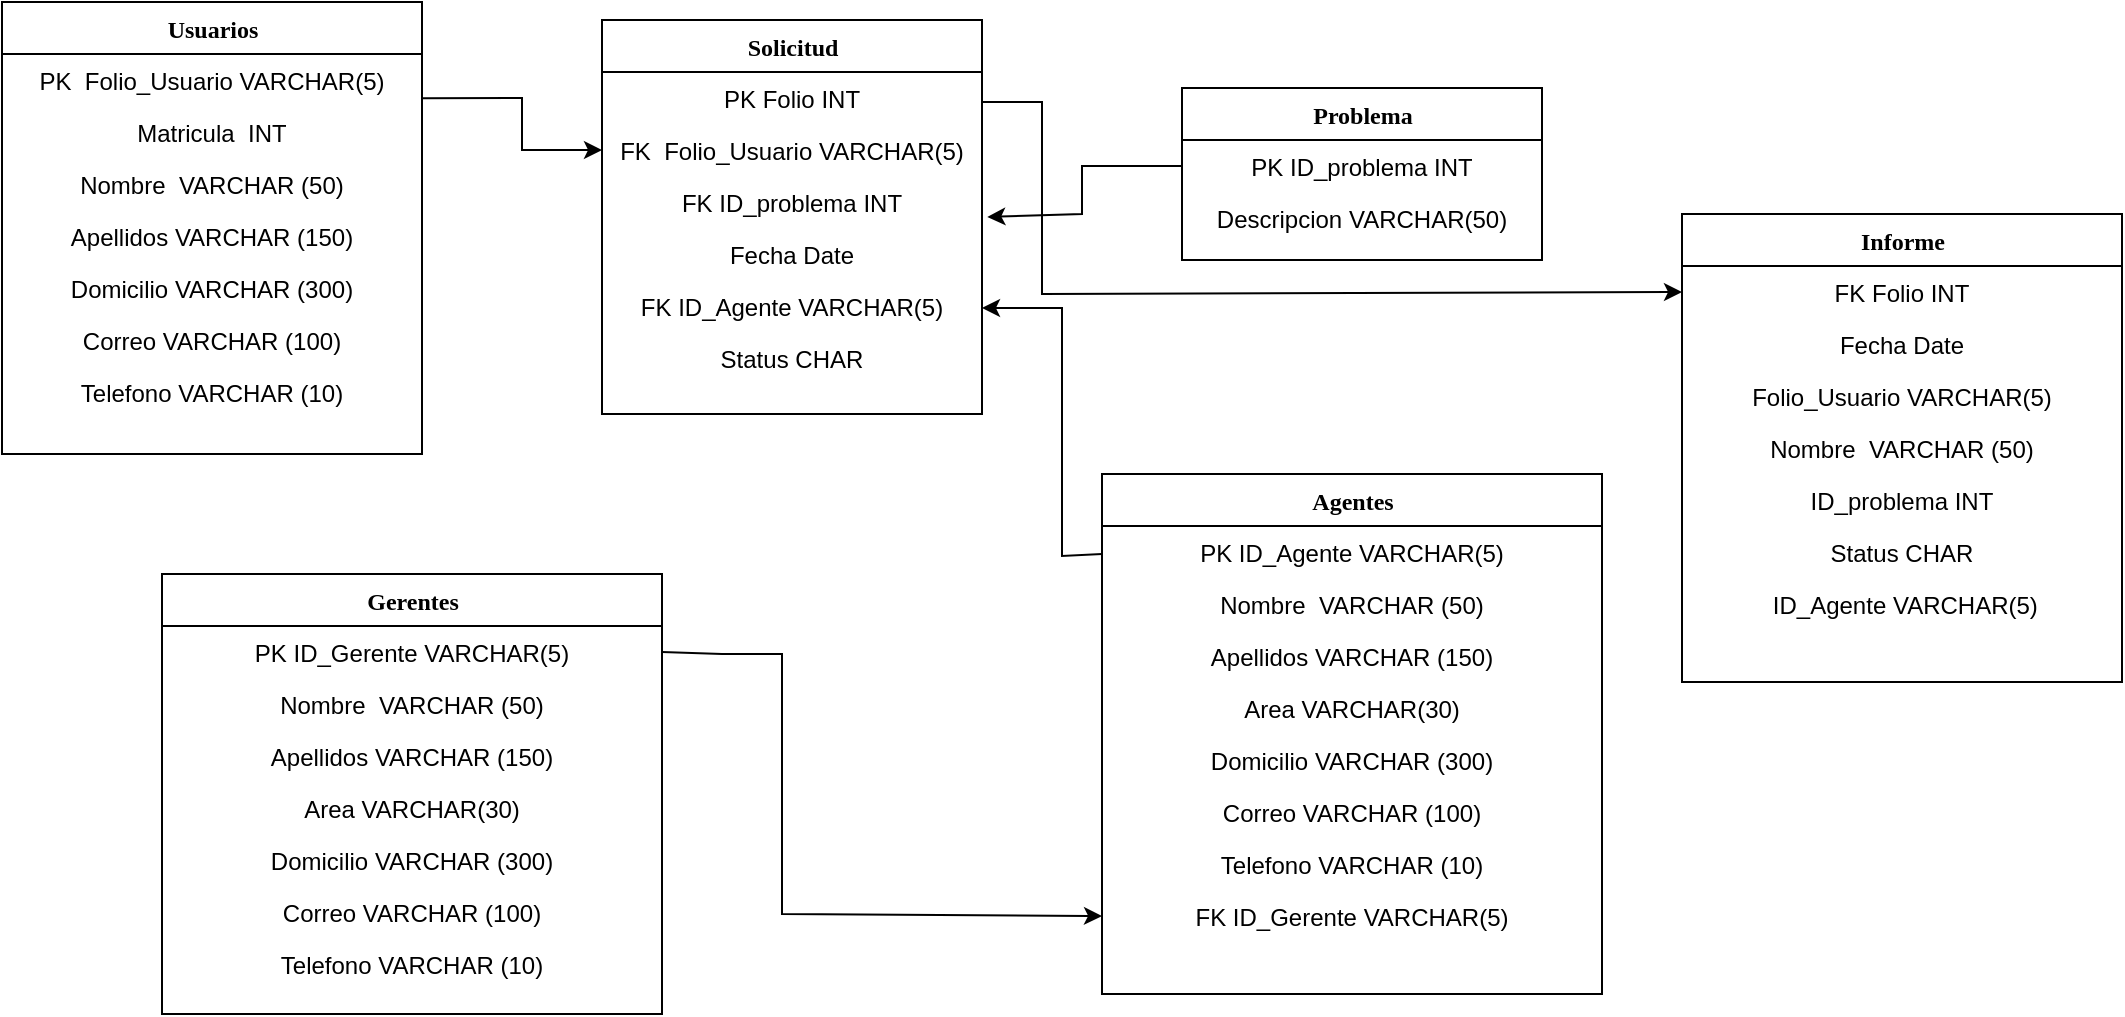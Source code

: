 <mxfile version="18.2.1" type="github">
  <diagram name="Page-1" id="9f46799a-70d6-7492-0946-bef42562c5a5">
    <mxGraphModel dx="1020" dy="519" grid="1" gridSize="10" guides="1" tooltips="1" connect="1" arrows="1" fold="1" page="1" pageScale="1" pageWidth="1100" pageHeight="850" background="none" math="0" shadow="0">
      <root>
        <mxCell id="0" />
        <mxCell id="1" parent="0" />
        <mxCell id="78961159f06e98e8-17" value="Solicitud" style="swimlane;html=1;fontStyle=1;align=center;verticalAlign=top;childLayout=stackLayout;horizontal=1;startSize=26;horizontalStack=0;resizeParent=1;resizeLast=0;collapsible=1;marginBottom=0;swimlaneFillColor=#ffffff;rounded=0;shadow=0;comic=0;labelBackgroundColor=none;strokeWidth=1;fillColor=none;fontFamily=Verdana;fontSize=12" parent="1" vertex="1">
          <mxGeometry x="320" y="63" width="190" height="197" as="geometry" />
        </mxCell>
        <mxCell id="u3owoKfvK3tmXMBZnVkM-16" value="&lt;div style=&quot;&quot;&gt;PK&lt;span style=&quot;white-space: pre;&quot;&gt;	&lt;/span&gt;Folio&lt;span style=&quot;white-space: pre;&quot;&gt;	&lt;/span&gt;INT&lt;/div&gt;" style="text;html=1;strokeColor=none;fillColor=none;align=center;verticalAlign=top;spacingLeft=4;spacingRight=4;whiteSpace=wrap;overflow=hidden;rotatable=0;points=[[0,0.5],[1,0.5]];portConstraint=eastwest;" vertex="1" parent="78961159f06e98e8-17">
          <mxGeometry y="26" width="190" height="26" as="geometry" />
        </mxCell>
        <mxCell id="78961159f06e98e8-23" value="&lt;div style=&quot;&quot;&gt;&lt;span style=&quot;background-color: initial;&quot;&gt;FK &lt;span style=&quot;white-space: pre;&quot;&gt; &lt;/span&gt;Folio_Usuario&lt;/span&gt;&lt;span style=&quot;background-color: initial; white-space: pre;&quot;&gt; VARCHAR(5)&lt;/span&gt;&lt;/div&gt;" style="text;html=1;strokeColor=none;fillColor=none;align=center;verticalAlign=top;spacingLeft=4;spacingRight=4;whiteSpace=wrap;overflow=hidden;rotatable=0;points=[[0,0.5],[1,0.5]];portConstraint=eastwest;" parent="78961159f06e98e8-17" vertex="1">
          <mxGeometry y="52" width="190" height="26" as="geometry" />
        </mxCell>
        <mxCell id="MW6UIU1s70_hb1hz5P5l-5" value="FK&lt;span style=&quot;white-space: pre;&quot;&gt; &lt;/span&gt;ID_problema&lt;span style=&quot;white-space: pre;&quot;&gt; &lt;/span&gt;INT" style="text;html=1;strokeColor=none;fillColor=none;align=center;verticalAlign=top;spacingLeft=4;spacingRight=4;whiteSpace=wrap;overflow=hidden;rotatable=0;points=[[0,0.5],[1,0.5]];portConstraint=eastwest;" parent="78961159f06e98e8-17" vertex="1">
          <mxGeometry y="78" width="190" height="26" as="geometry" />
        </mxCell>
        <mxCell id="u3owoKfvK3tmXMBZnVkM-13" value="Fecha&lt;span style=&quot;white-space: pre;&quot;&gt;	&lt;/span&gt;Date" style="text;html=1;strokeColor=none;fillColor=none;align=center;verticalAlign=top;spacingLeft=4;spacingRight=4;whiteSpace=wrap;overflow=hidden;rotatable=0;points=[[0,0.5],[1,0.5]];portConstraint=eastwest;" vertex="1" parent="78961159f06e98e8-17">
          <mxGeometry y="104" width="190" height="26" as="geometry" />
        </mxCell>
        <mxCell id="u3owoKfvK3tmXMBZnVkM-19" value="&lt;div style=&quot;&quot;&gt;&lt;span style=&quot;&quot;&gt;FK&lt;span style=&quot;white-space: pre;&quot;&gt;	&lt;/span&gt;ID_Agente&lt;span style=&quot;white-space: pre;&quot;&gt; &lt;/span&gt;VARCHAR(5)&lt;/span&gt;&lt;/div&gt;" style="text;html=1;strokeColor=none;fillColor=none;align=center;verticalAlign=top;spacingLeft=4;spacingRight=4;whiteSpace=wrap;overflow=hidden;rotatable=0;points=[[0,0.5],[1,0.5]];portConstraint=eastwest;" vertex="1" parent="78961159f06e98e8-17">
          <mxGeometry y="130" width="190" height="26" as="geometry" />
        </mxCell>
        <mxCell id="u3owoKfvK3tmXMBZnVkM-22" value="Status&lt;span style=&quot;white-space: pre;&quot;&gt;	&lt;/span&gt;CHAR" style="text;html=1;strokeColor=none;fillColor=none;align=center;verticalAlign=top;spacingLeft=4;spacingRight=4;whiteSpace=wrap;overflow=hidden;rotatable=0;points=[[0,0.5],[1,0.5]];portConstraint=eastwest;" vertex="1" parent="78961159f06e98e8-17">
          <mxGeometry y="156" width="190" height="26" as="geometry" />
        </mxCell>
        <mxCell id="78961159f06e98e8-30" value="Usuarios" style="swimlane;html=1;fontStyle=1;align=center;verticalAlign=top;childLayout=stackLayout;horizontal=1;startSize=26;horizontalStack=0;resizeParent=1;resizeLast=0;collapsible=1;marginBottom=0;swimlaneFillColor=#ffffff;rounded=0;shadow=0;comic=0;labelBackgroundColor=none;strokeWidth=1;fillColor=none;fontFamily=Verdana;fontSize=12" parent="1" vertex="1">
          <mxGeometry x="20" y="54" width="210" height="226" as="geometry" />
        </mxCell>
        <mxCell id="MW6UIU1s70_hb1hz5P5l-1" value="&lt;div style=&quot;&quot;&gt;&lt;span style=&quot;background-color: initial;&quot;&gt;PK &lt;span style=&quot;white-space: pre;&quot;&gt; &lt;/span&gt;Folio_Usuario&lt;/span&gt;&lt;span style=&quot;background-color: initial; white-space: pre;&quot;&gt; VARCHAR(5)&lt;/span&gt;&lt;/div&gt;" style="text;html=1;strokeColor=none;fillColor=none;align=center;verticalAlign=top;spacingLeft=4;spacingRight=4;whiteSpace=wrap;overflow=hidden;rotatable=0;points=[[0,0.5],[1,0.5]];portConstraint=eastwest;" parent="78961159f06e98e8-30" vertex="1">
          <mxGeometry y="26" width="210" height="26" as="geometry" />
        </mxCell>
        <mxCell id="gsKUr-7NXjaGKJpmfNqr-25" value="&lt;div style=&quot;&quot;&gt;&lt;span style=&quot;background-color: initial;&quot;&gt;Matricula&lt;span style=&quot;white-space: pre;&quot;&gt;&amp;nbsp;&lt;span style=&quot;white-space: pre;&quot;&gt; &lt;/span&gt;INT&lt;/span&gt;&lt;/span&gt;&lt;/div&gt;" style="text;html=1;strokeColor=none;fillColor=none;align=center;verticalAlign=top;spacingLeft=4;spacingRight=4;whiteSpace=wrap;overflow=hidden;rotatable=0;points=[[0,0.5],[1,0.5]];portConstraint=eastwest;" parent="78961159f06e98e8-30" vertex="1">
          <mxGeometry y="52" width="210" height="26" as="geometry" />
        </mxCell>
        <mxCell id="K94069X6ARe0IjTpD96H-12" value="Nombre&amp;nbsp; VARCHAR (50)" style="text;html=1;strokeColor=none;fillColor=none;align=center;verticalAlign=top;spacingLeft=4;spacingRight=4;whiteSpace=wrap;overflow=hidden;rotatable=0;points=[[0,0.5],[1,0.5]];portConstraint=eastwest;" parent="78961159f06e98e8-30" vertex="1">
          <mxGeometry y="78" width="210" height="26" as="geometry" />
        </mxCell>
        <mxCell id="gsKUr-7NXjaGKJpmfNqr-3" value="Apellidos VARCHAR (150)" style="text;html=1;strokeColor=none;fillColor=none;align=center;verticalAlign=top;spacingLeft=4;spacingRight=4;whiteSpace=wrap;overflow=hidden;rotatable=0;points=[[0,0.5],[1,0.5]];portConstraint=eastwest;" parent="78961159f06e98e8-30" vertex="1">
          <mxGeometry y="104" width="210" height="26" as="geometry" />
        </mxCell>
        <mxCell id="78961159f06e98e8-33" value="Domicilio&lt;span style=&quot;&quot;&gt; &lt;/span&gt;VARCHAR (300)" style="text;html=1;strokeColor=none;fillColor=none;align=center;verticalAlign=top;spacingLeft=4;spacingRight=4;whiteSpace=wrap;overflow=hidden;rotatable=0;points=[[0,0.5],[1,0.5]];portConstraint=eastwest;" parent="78961159f06e98e8-30" vertex="1">
          <mxGeometry y="130" width="210" height="26" as="geometry" />
        </mxCell>
        <mxCell id="MW6UIU1s70_hb1hz5P5l-2" value="Correo VARCHAR (100)" style="text;html=1;strokeColor=none;fillColor=none;align=center;verticalAlign=top;spacingLeft=4;spacingRight=4;whiteSpace=wrap;overflow=hidden;rotatable=0;points=[[0,0.5],[1,0.5]];portConstraint=eastwest;" parent="78961159f06e98e8-30" vertex="1">
          <mxGeometry y="156" width="210" height="26" as="geometry" />
        </mxCell>
        <mxCell id="MW6UIU1s70_hb1hz5P5l-3" value="Telefono VARCHAR (10)" style="text;html=1;strokeColor=none;fillColor=none;align=center;verticalAlign=top;spacingLeft=4;spacingRight=4;whiteSpace=wrap;overflow=hidden;rotatable=0;points=[[0,0.5],[1,0.5]];portConstraint=eastwest;" parent="78961159f06e98e8-30" vertex="1">
          <mxGeometry y="182" width="210" height="26" as="geometry" />
        </mxCell>
        <mxCell id="78961159f06e98e8-43" value="Problema" style="swimlane;html=1;fontStyle=1;align=center;verticalAlign=top;childLayout=stackLayout;horizontal=1;startSize=26;horizontalStack=0;resizeParent=1;resizeLast=0;collapsible=1;marginBottom=0;swimlaneFillColor=#ffffff;rounded=0;shadow=0;comic=0;labelBackgroundColor=none;strokeWidth=1;fillColor=none;fontFamily=Verdana;fontSize=12" parent="1" vertex="1">
          <mxGeometry x="610" y="97" width="180" height="86" as="geometry" />
        </mxCell>
        <mxCell id="78961159f06e98e8-44" value="PK&lt;span style=&quot;white-space: pre;&quot;&gt; &lt;/span&gt;ID_problema&lt;span style=&quot;white-space: pre;&quot;&gt; &lt;/span&gt;INT" style="text;html=1;strokeColor=none;fillColor=none;align=center;verticalAlign=top;spacingLeft=4;spacingRight=4;whiteSpace=wrap;overflow=hidden;rotatable=0;points=[[0,0.5],[1,0.5]];portConstraint=eastwest;" parent="78961159f06e98e8-43" vertex="1">
          <mxGeometry y="26" width="180" height="26" as="geometry" />
        </mxCell>
        <mxCell id="K94069X6ARe0IjTpD96H-6" value="&lt;div style=&quot;&quot;&gt;&lt;span style=&quot;background-color: initial;&quot;&gt;Descripcion&lt;/span&gt;&lt;span style=&quot;background-color: initial; white-space: pre;&quot;&gt; &lt;/span&gt;&lt;span style=&quot;background-color: initial;&quot;&gt;VARCHAR(50)&lt;/span&gt;&lt;/div&gt;" style="text;html=1;strokeColor=none;fillColor=none;align=center;verticalAlign=top;spacingLeft=4;spacingRight=4;whiteSpace=wrap;overflow=hidden;rotatable=0;points=[[0,0.5],[1,0.5]];portConstraint=eastwest;" parent="78961159f06e98e8-43" vertex="1">
          <mxGeometry y="52" width="180" height="26" as="geometry" />
        </mxCell>
        <mxCell id="78961159f06e98e8-56" value="Agentes" style="swimlane;html=1;fontStyle=1;align=center;verticalAlign=top;childLayout=stackLayout;horizontal=1;startSize=26;horizontalStack=0;resizeParent=1;resizeLast=0;collapsible=1;marginBottom=0;swimlaneFillColor=#ffffff;rounded=0;shadow=0;comic=0;labelBackgroundColor=none;strokeWidth=1;fillColor=none;fontFamily=Verdana;fontSize=12" parent="1" vertex="1">
          <mxGeometry x="570" y="290" width="250" height="260" as="geometry" />
        </mxCell>
        <mxCell id="gsKUr-7NXjaGKJpmfNqr-1" value="&lt;div style=&quot;&quot;&gt;PK&lt;span style=&quot;&quot;&gt; ID_Agente&lt;span style=&quot;white-space: pre;&quot;&gt; &lt;/span&gt;VARCHAR(5)&lt;/span&gt;&lt;/div&gt;" style="text;html=1;strokeColor=none;fillColor=none;align=center;verticalAlign=top;spacingLeft=4;spacingRight=4;whiteSpace=wrap;overflow=hidden;rotatable=0;points=[[0,0.5],[1,0.5]];portConstraint=eastwest;" parent="78961159f06e98e8-56" vertex="1">
          <mxGeometry y="26" width="250" height="26" as="geometry" />
        </mxCell>
        <mxCell id="MW6UIU1s70_hb1hz5P5l-9" value="Nombre&amp;nbsp; VARCHAR (50)" style="text;html=1;strokeColor=none;fillColor=none;align=center;verticalAlign=top;spacingLeft=4;spacingRight=4;whiteSpace=wrap;overflow=hidden;rotatable=0;points=[[0,0.5],[1,0.5]];portConstraint=eastwest;" parent="78961159f06e98e8-56" vertex="1">
          <mxGeometry y="52" width="250" height="26" as="geometry" />
        </mxCell>
        <mxCell id="MW6UIU1s70_hb1hz5P5l-10" value="Apellidos VARCHAR (150)" style="text;html=1;strokeColor=none;fillColor=none;align=center;verticalAlign=top;spacingLeft=4;spacingRight=4;whiteSpace=wrap;overflow=hidden;rotatable=0;points=[[0,0.5],[1,0.5]];portConstraint=eastwest;" parent="78961159f06e98e8-56" vertex="1">
          <mxGeometry y="78" width="250" height="26" as="geometry" />
        </mxCell>
        <mxCell id="gsKUr-7NXjaGKJpmfNqr-23" value="&lt;div style=&quot;&quot;&gt;&lt;span style=&quot;background-color: initial;&quot;&gt;Area&amp;nbsp;&lt;/span&gt;&lt;span style=&quot;background-color: initial; white-space: pre;&quot;&gt;VARCHAR(30)&lt;/span&gt;&lt;/div&gt;" style="text;html=1;strokeColor=none;fillColor=none;align=center;verticalAlign=top;spacingLeft=4;spacingRight=4;whiteSpace=wrap;overflow=hidden;rotatable=0;points=[[0,0.5],[1,0.5]];portConstraint=eastwest;" parent="78961159f06e98e8-56" vertex="1">
          <mxGeometry y="104" width="250" height="26" as="geometry" />
        </mxCell>
        <mxCell id="MW6UIU1s70_hb1hz5P5l-11" value="Domicilio&lt;span style=&quot;&quot;&gt; &lt;/span&gt;VARCHAR (300)" style="text;html=1;strokeColor=none;fillColor=none;align=center;verticalAlign=top;spacingLeft=4;spacingRight=4;whiteSpace=wrap;overflow=hidden;rotatable=0;points=[[0,0.5],[1,0.5]];portConstraint=eastwest;" parent="78961159f06e98e8-56" vertex="1">
          <mxGeometry y="130" width="250" height="26" as="geometry" />
        </mxCell>
        <mxCell id="MW6UIU1s70_hb1hz5P5l-12" value="Correo VARCHAR (100)" style="text;html=1;strokeColor=none;fillColor=none;align=center;verticalAlign=top;spacingLeft=4;spacingRight=4;whiteSpace=wrap;overflow=hidden;rotatable=0;points=[[0,0.5],[1,0.5]];portConstraint=eastwest;" parent="78961159f06e98e8-56" vertex="1">
          <mxGeometry y="156" width="250" height="26" as="geometry" />
        </mxCell>
        <mxCell id="MW6UIU1s70_hb1hz5P5l-13" value="Telefono VARCHAR (10)" style="text;html=1;strokeColor=none;fillColor=none;align=center;verticalAlign=top;spacingLeft=4;spacingRight=4;whiteSpace=wrap;overflow=hidden;rotatable=0;points=[[0,0.5],[1,0.5]];portConstraint=eastwest;" parent="78961159f06e98e8-56" vertex="1">
          <mxGeometry y="182" width="250" height="26" as="geometry" />
        </mxCell>
        <mxCell id="K94069X6ARe0IjTpD96H-11" value="FK&lt;span style=&quot;&quot;&gt; &lt;/span&gt;ID_Gerente&lt;span style=&quot;&quot;&gt; &lt;/span&gt;VARCHAR(5)" style="text;html=1;strokeColor=none;fillColor=none;align=center;verticalAlign=top;spacingLeft=4;spacingRight=4;whiteSpace=wrap;overflow=hidden;rotatable=0;points=[[0,0.5],[1,0.5]];portConstraint=eastwest;" parent="78961159f06e98e8-56" vertex="1">
          <mxGeometry y="208" width="250" height="26" as="geometry" />
        </mxCell>
        <mxCell id="-0gBYxAiiuX7f4nxkeiU-1" value="Informe" style="swimlane;html=1;fontStyle=1;align=center;verticalAlign=top;childLayout=stackLayout;horizontal=1;startSize=26;horizontalStack=0;resizeParent=1;resizeLast=0;collapsible=1;marginBottom=0;swimlaneFillColor=#ffffff;rounded=0;shadow=0;comic=0;labelBackgroundColor=none;strokeWidth=1;fillColor=none;fontFamily=Verdana;fontSize=12" parent="1" vertex="1">
          <mxGeometry x="860" y="160" width="220" height="234" as="geometry" />
        </mxCell>
        <mxCell id="u3owoKfvK3tmXMBZnVkM-23" value="&lt;div style=&quot;&quot;&gt;FK&lt;span style=&quot;white-space: pre;&quot;&gt;	&lt;/span&gt;Folio&lt;span style=&quot;white-space: pre;&quot;&gt;	&lt;/span&gt;INT&lt;/div&gt;" style="text;html=1;strokeColor=none;fillColor=none;align=center;verticalAlign=top;spacingLeft=4;spacingRight=4;whiteSpace=wrap;overflow=hidden;rotatable=0;points=[[0,0.5],[1,0.5]];portConstraint=eastwest;" vertex="1" parent="-0gBYxAiiuX7f4nxkeiU-1">
          <mxGeometry y="26" width="220" height="26" as="geometry" />
        </mxCell>
        <mxCell id="u3owoKfvK3tmXMBZnVkM-29" value="Fecha&lt;span style=&quot;white-space: pre;&quot;&gt;	&lt;/span&gt;Date" style="text;html=1;strokeColor=none;fillColor=none;align=center;verticalAlign=top;spacingLeft=4;spacingRight=4;whiteSpace=wrap;overflow=hidden;rotatable=0;points=[[0,0.5],[1,0.5]];portConstraint=eastwest;" vertex="1" parent="-0gBYxAiiuX7f4nxkeiU-1">
          <mxGeometry y="52" width="220" height="26" as="geometry" />
        </mxCell>
        <mxCell id="u3owoKfvK3tmXMBZnVkM-24" value="&lt;div style=&quot;&quot;&gt;&lt;span style=&quot;background-color: initial;&quot;&gt;Folio_Usuario&lt;/span&gt;&lt;span style=&quot;background-color: initial; white-space: pre;&quot;&gt; VARCHAR(5)&lt;/span&gt;&lt;/div&gt;" style="text;html=1;strokeColor=none;fillColor=none;align=center;verticalAlign=top;spacingLeft=4;spacingRight=4;whiteSpace=wrap;overflow=hidden;rotatable=0;points=[[0,0.5],[1,0.5]];portConstraint=eastwest;" vertex="1" parent="-0gBYxAiiuX7f4nxkeiU-1">
          <mxGeometry y="78" width="220" height="26" as="geometry" />
        </mxCell>
        <mxCell id="u3owoKfvK3tmXMBZnVkM-25" value="Nombre&amp;nbsp; VARCHAR (50)" style="text;html=1;strokeColor=none;fillColor=none;align=center;verticalAlign=top;spacingLeft=4;spacingRight=4;whiteSpace=wrap;overflow=hidden;rotatable=0;points=[[0,0.5],[1,0.5]];portConstraint=eastwest;" vertex="1" parent="-0gBYxAiiuX7f4nxkeiU-1">
          <mxGeometry y="104" width="220" height="26" as="geometry" />
        </mxCell>
        <mxCell id="u3owoKfvK3tmXMBZnVkM-28" value="ID_problema&lt;span style=&quot;white-space: pre;&quot;&gt; &lt;/span&gt;INT" style="text;html=1;strokeColor=none;fillColor=none;align=center;verticalAlign=top;spacingLeft=4;spacingRight=4;whiteSpace=wrap;overflow=hidden;rotatable=0;points=[[0,0.5],[1,0.5]];portConstraint=eastwest;" vertex="1" parent="-0gBYxAiiuX7f4nxkeiU-1">
          <mxGeometry y="130" width="220" height="26" as="geometry" />
        </mxCell>
        <mxCell id="u3owoKfvK3tmXMBZnVkM-26" value="Status&lt;span style=&quot;white-space: pre;&quot;&gt;	&lt;/span&gt;CHAR" style="text;html=1;strokeColor=none;fillColor=none;align=center;verticalAlign=top;spacingLeft=4;spacingRight=4;whiteSpace=wrap;overflow=hidden;rotatable=0;points=[[0,0.5],[1,0.5]];portConstraint=eastwest;" vertex="1" parent="-0gBYxAiiuX7f4nxkeiU-1">
          <mxGeometry y="156" width="220" height="26" as="geometry" />
        </mxCell>
        <mxCell id="u3owoKfvK3tmXMBZnVkM-27" value="&lt;div style=&quot;&quot;&gt;&lt;span style=&quot;&quot;&gt;&lt;span style=&quot;white-space: pre;&quot;&gt;	&lt;/span&gt;ID_Agente&lt;span style=&quot;white-space: pre;&quot;&gt; &lt;/span&gt;VARCHAR(5)&lt;/span&gt;&lt;/div&gt;" style="text;html=1;strokeColor=none;fillColor=none;align=center;verticalAlign=top;spacingLeft=4;spacingRight=4;whiteSpace=wrap;overflow=hidden;rotatable=0;points=[[0,0.5],[1,0.5]];portConstraint=eastwest;" vertex="1" parent="-0gBYxAiiuX7f4nxkeiU-1">
          <mxGeometry y="182" width="220" height="26" as="geometry" />
        </mxCell>
        <mxCell id="MW6UIU1s70_hb1hz5P5l-7" value="" style="endArrow=classic;html=1;rounded=0;entryX=0;entryY=0.5;entryDx=0;entryDy=0;exitX=1.002;exitY=0.851;exitDx=0;exitDy=0;exitPerimeter=0;" parent="1" source="MW6UIU1s70_hb1hz5P5l-1" target="78961159f06e98e8-23" edge="1">
          <mxGeometry width="50" height="50" relative="1" as="geometry">
            <mxPoint x="230" y="90" as="sourcePoint" />
            <mxPoint x="280" y="40" as="targetPoint" />
            <Array as="points">
              <mxPoint x="280" y="102" />
              <mxPoint x="280" y="128" />
            </Array>
          </mxGeometry>
        </mxCell>
        <mxCell id="MW6UIU1s70_hb1hz5P5l-8" value="" style="endArrow=classic;html=1;rounded=0;entryX=1.014;entryY=0.787;entryDx=0;entryDy=0;entryPerimeter=0;exitX=0;exitY=0.5;exitDx=0;exitDy=0;" parent="1" source="78961159f06e98e8-44" target="MW6UIU1s70_hb1hz5P5l-5" edge="1">
          <mxGeometry width="50" height="50" relative="1" as="geometry">
            <mxPoint x="510" y="216" as="sourcePoint" />
            <mxPoint x="560" y="166" as="targetPoint" />
            <Array as="points">
              <mxPoint x="560" y="136" />
              <mxPoint x="560" y="160" />
            </Array>
          </mxGeometry>
        </mxCell>
        <mxCell id="u3owoKfvK3tmXMBZnVkM-1" value="Gerentes" style="swimlane;html=1;fontStyle=1;align=center;verticalAlign=top;childLayout=stackLayout;horizontal=1;startSize=26;horizontalStack=0;resizeParent=1;resizeLast=0;collapsible=1;marginBottom=0;swimlaneFillColor=#ffffff;rounded=0;shadow=0;comic=0;labelBackgroundColor=none;strokeWidth=1;fillColor=none;fontFamily=Verdana;fontSize=12" vertex="1" parent="1">
          <mxGeometry x="100" y="340" width="250" height="220" as="geometry" />
        </mxCell>
        <mxCell id="u3owoKfvK3tmXMBZnVkM-2" value="&lt;div style=&quot;&quot;&gt;PK&lt;span style=&quot;&quot;&gt; ID_Gerente&lt;span style=&quot;white-space: pre;&quot;&gt; &lt;/span&gt;VARCHAR(5)&lt;/span&gt;&lt;/div&gt;" style="text;html=1;strokeColor=none;fillColor=none;align=center;verticalAlign=top;spacingLeft=4;spacingRight=4;whiteSpace=wrap;overflow=hidden;rotatable=0;points=[[0,0.5],[1,0.5]];portConstraint=eastwest;" vertex="1" parent="u3owoKfvK3tmXMBZnVkM-1">
          <mxGeometry y="26" width="250" height="26" as="geometry" />
        </mxCell>
        <mxCell id="u3owoKfvK3tmXMBZnVkM-3" value="Nombre&amp;nbsp; VARCHAR (50)" style="text;html=1;strokeColor=none;fillColor=none;align=center;verticalAlign=top;spacingLeft=4;spacingRight=4;whiteSpace=wrap;overflow=hidden;rotatable=0;points=[[0,0.5],[1,0.5]];portConstraint=eastwest;" vertex="1" parent="u3owoKfvK3tmXMBZnVkM-1">
          <mxGeometry y="52" width="250" height="26" as="geometry" />
        </mxCell>
        <mxCell id="u3owoKfvK3tmXMBZnVkM-4" value="Apellidos VARCHAR (150)" style="text;html=1;strokeColor=none;fillColor=none;align=center;verticalAlign=top;spacingLeft=4;spacingRight=4;whiteSpace=wrap;overflow=hidden;rotatable=0;points=[[0,0.5],[1,0.5]];portConstraint=eastwest;" vertex="1" parent="u3owoKfvK3tmXMBZnVkM-1">
          <mxGeometry y="78" width="250" height="26" as="geometry" />
        </mxCell>
        <mxCell id="u3owoKfvK3tmXMBZnVkM-5" value="&lt;div style=&quot;&quot;&gt;&lt;span style=&quot;background-color: initial;&quot;&gt;Area&amp;nbsp;&lt;/span&gt;&lt;span style=&quot;background-color: initial; white-space: pre;&quot;&gt;VARCHAR(30)&lt;/span&gt;&lt;/div&gt;" style="text;html=1;strokeColor=none;fillColor=none;align=center;verticalAlign=top;spacingLeft=4;spacingRight=4;whiteSpace=wrap;overflow=hidden;rotatable=0;points=[[0,0.5],[1,0.5]];portConstraint=eastwest;" vertex="1" parent="u3owoKfvK3tmXMBZnVkM-1">
          <mxGeometry y="104" width="250" height="26" as="geometry" />
        </mxCell>
        <mxCell id="u3owoKfvK3tmXMBZnVkM-6" value="Domicilio&lt;span style=&quot;&quot;&gt; &lt;/span&gt;VARCHAR (300)" style="text;html=1;strokeColor=none;fillColor=none;align=center;verticalAlign=top;spacingLeft=4;spacingRight=4;whiteSpace=wrap;overflow=hidden;rotatable=0;points=[[0,0.5],[1,0.5]];portConstraint=eastwest;" vertex="1" parent="u3owoKfvK3tmXMBZnVkM-1">
          <mxGeometry y="130" width="250" height="26" as="geometry" />
        </mxCell>
        <mxCell id="u3owoKfvK3tmXMBZnVkM-7" value="Correo VARCHAR (100)" style="text;html=1;strokeColor=none;fillColor=none;align=center;verticalAlign=top;spacingLeft=4;spacingRight=4;whiteSpace=wrap;overflow=hidden;rotatable=0;points=[[0,0.5],[1,0.5]];portConstraint=eastwest;" vertex="1" parent="u3owoKfvK3tmXMBZnVkM-1">
          <mxGeometry y="156" width="250" height="26" as="geometry" />
        </mxCell>
        <mxCell id="u3owoKfvK3tmXMBZnVkM-8" value="Telefono VARCHAR (10)" style="text;html=1;strokeColor=none;fillColor=none;align=center;verticalAlign=top;spacingLeft=4;spacingRight=4;whiteSpace=wrap;overflow=hidden;rotatable=0;points=[[0,0.5],[1,0.5]];portConstraint=eastwest;" vertex="1" parent="u3owoKfvK3tmXMBZnVkM-1">
          <mxGeometry y="182" width="250" height="26" as="geometry" />
        </mxCell>
        <mxCell id="u3owoKfvK3tmXMBZnVkM-10" value="" style="endArrow=classic;html=1;rounded=0;entryX=0;entryY=0.5;entryDx=0;entryDy=0;exitX=1;exitY=0.5;exitDx=0;exitDy=0;" edge="1" parent="1" source="u3owoKfvK3tmXMBZnVkM-2" target="K94069X6ARe0IjTpD96H-11">
          <mxGeometry width="50" height="50" relative="1" as="geometry">
            <mxPoint x="350" y="360" as="sourcePoint" />
            <mxPoint x="400" y="310" as="targetPoint" />
            <Array as="points">
              <mxPoint x="380" y="380" />
              <mxPoint x="410" y="380" />
              <mxPoint x="410" y="510" />
            </Array>
          </mxGeometry>
        </mxCell>
        <mxCell id="u3owoKfvK3tmXMBZnVkM-21" value="" style="endArrow=classic;html=1;rounded=0;entryX=1;entryY=0.5;entryDx=0;entryDy=0;exitX=0;exitY=0.5;exitDx=0;exitDy=0;" edge="1" parent="1">
          <mxGeometry width="50" height="50" relative="1" as="geometry">
            <mxPoint x="570" y="330" as="sourcePoint" />
            <mxPoint x="510" y="207" as="targetPoint" />
            <Array as="points">
              <mxPoint x="550" y="331" />
              <mxPoint x="550" y="207" />
            </Array>
          </mxGeometry>
        </mxCell>
        <mxCell id="u3owoKfvK3tmXMBZnVkM-30" value="" style="endArrow=classic;html=1;rounded=0;entryX=0;entryY=0.5;entryDx=0;entryDy=0;" edge="1" parent="1" target="u3owoKfvK3tmXMBZnVkM-23">
          <mxGeometry width="50" height="50" relative="1" as="geometry">
            <mxPoint x="510" y="104" as="sourcePoint" />
            <mxPoint x="560" y="54" as="targetPoint" />
            <Array as="points">
              <mxPoint x="540" y="104" />
              <mxPoint x="540" y="160" />
              <mxPoint x="540" y="200" />
            </Array>
          </mxGeometry>
        </mxCell>
      </root>
    </mxGraphModel>
  </diagram>
</mxfile>
